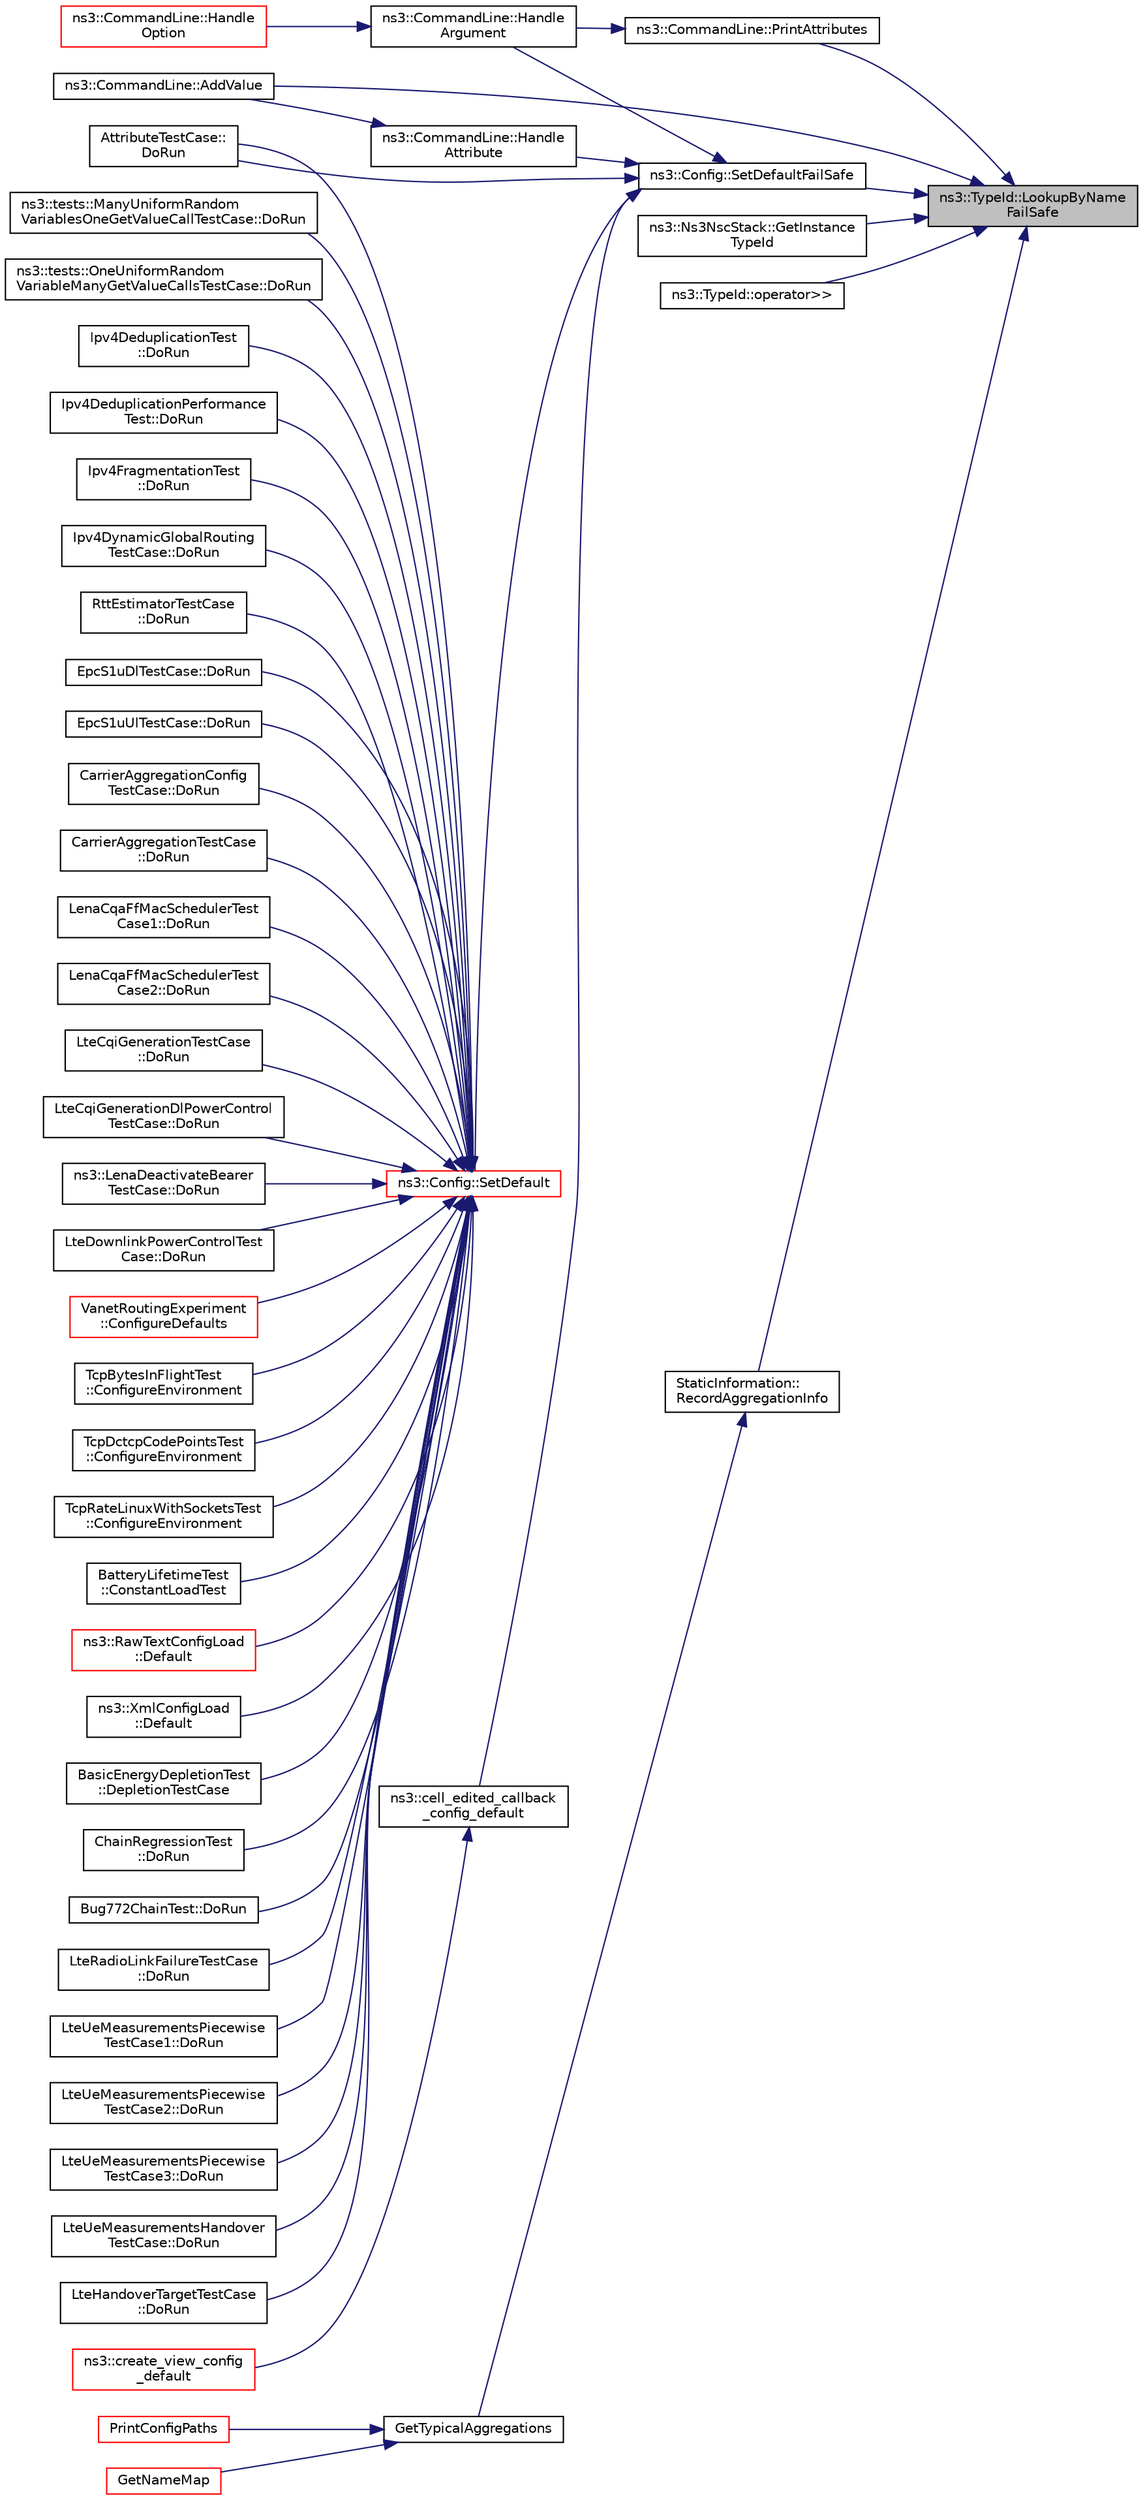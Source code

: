 digraph "ns3::TypeId::LookupByNameFailSafe"
{
 // LATEX_PDF_SIZE
  edge [fontname="Helvetica",fontsize="10",labelfontname="Helvetica",labelfontsize="10"];
  node [fontname="Helvetica",fontsize="10",shape=record];
  rankdir="RL";
  Node1 [label="ns3::TypeId::LookupByName\lFailSafe",height=0.2,width=0.4,color="black", fillcolor="grey75", style="filled", fontcolor="black",tooltip="Get a TypeId by name."];
  Node1 -> Node2 [dir="back",color="midnightblue",fontsize="10",style="solid",fontname="Helvetica"];
  Node2 [label="ns3::CommandLine::AddValue",height=0.2,width=0.4,color="black", fillcolor="white", style="filled",URL="$classns3_1_1_command_line.html#ad66977ccb2c042574cb1831b8c1ad18f",tooltip="Add a program argument as a shorthand for an Attribute."];
  Node1 -> Node3 [dir="back",color="midnightblue",fontsize="10",style="solid",fontname="Helvetica"];
  Node3 [label="ns3::Ns3NscStack::GetInstance\lTypeId",height=0.2,width=0.4,color="black", fillcolor="white", style="filled",URL="$classns3_1_1_ns3_nsc_stack.html#a30539dfb514195745465a3db164caf81",tooltip="Get the most derived TypeId for this Object."];
  Node1 -> Node4 [dir="back",color="midnightblue",fontsize="10",style="solid",fontname="Helvetica"];
  Node4 [label="ns3::TypeId::operator\>\>",height=0.2,width=0.4,color="black", fillcolor="white", style="filled",URL="$classns3_1_1_type_id.html#a27216ec2e66c9ba541a53fd4f2854cb7",tooltip="Input Streamer."];
  Node1 -> Node5 [dir="back",color="midnightblue",fontsize="10",style="solid",fontname="Helvetica"];
  Node5 [label="ns3::CommandLine::PrintAttributes",height=0.2,width=0.4,color="black", fillcolor="white", style="filled",URL="$classns3_1_1_command_line.html#acf37895d9990d95ccdba148ce3df5023",tooltip="Handler for --PrintAttributes: print the attributes for a given type."];
  Node5 -> Node6 [dir="back",color="midnightblue",fontsize="10",style="solid",fontname="Helvetica"];
  Node6 [label="ns3::CommandLine::Handle\lArgument",height=0.2,width=0.4,color="black", fillcolor="white", style="filled",URL="$classns3_1_1_command_line.html#a2aeab054737fb033c45daef519a7c118",tooltip="Match name against the program or general arguments, and dispatch to the appropriate handler."];
  Node6 -> Node7 [dir="back",color="midnightblue",fontsize="10",style="solid",fontname="Helvetica"];
  Node7 [label="ns3::CommandLine::Handle\lOption",height=0.2,width=0.4,color="red", fillcolor="white", style="filled",URL="$classns3_1_1_command_line.html#ab8705cae59cebde344e1b2a8f59f45fc",tooltip="Handle an option in the form param=value."];
  Node1 -> Node9 [dir="back",color="midnightblue",fontsize="10",style="solid",fontname="Helvetica"];
  Node9 [label="StaticInformation::\lRecordAggregationInfo",height=0.2,width=0.4,color="black", fillcolor="white", style="filled",URL="$class_static_information.html#ad942a0f54b7729a0fcbfa12120d4a705",tooltip="Record the a -> b aggregation relation."];
  Node9 -> Node10 [dir="back",color="midnightblue",fontsize="10",style="solid",fontname="Helvetica"];
  Node10 [label="GetTypicalAggregations",height=0.2,width=0.4,color="black", fillcolor="white", style="filled",URL="$print-introspected-doxygen_8cc.html#a02fe4c3d27a24ec2f788eae2631c09bb",tooltip="Register aggregation relationships that are not automatically detected by this introspection program."];
  Node10 -> Node11 [dir="back",color="midnightblue",fontsize="10",style="solid",fontname="Helvetica"];
  Node11 [label="GetNameMap",height=0.2,width=0.4,color="red", fillcolor="white", style="filled",URL="$print-introspected-doxygen_8cc.html#a196946b40d2e3c6afe86088e17076d3e",tooltip="Create a map from the class names to their index in the vector of TypeId's so that the names will end..."];
  Node10 -> Node16 [dir="back",color="midnightblue",fontsize="10",style="solid",fontname="Helvetica"];
  Node16 [label="PrintConfigPaths",height=0.2,width=0.4,color="red", fillcolor="white", style="filled",URL="$print-introspected-doxygen_8cc.html#aca1ed0ddeb1938b79f432a8f05a07905",tooltip="Print config paths."];
  Node1 -> Node17 [dir="back",color="midnightblue",fontsize="10",style="solid",fontname="Helvetica"];
  Node17 [label="ns3::Config::SetDefaultFailSafe",height=0.2,width=0.4,color="black", fillcolor="white", style="filled",URL="$group__config.html#gaf35c9ecdf51c959f397e973f9335de54",tooltip=" "];
  Node17 -> Node18 [dir="back",color="midnightblue",fontsize="10",style="solid",fontname="Helvetica"];
  Node18 [label="ns3::cell_edited_callback\l_config_default",height=0.2,width=0.4,color="black", fillcolor="white", style="filled",URL="$namespacens3.html#ac95d50f779140a767284d124cfea71eb",tooltip="This functions is called whenever there is a change in the value of an attribute If the input value i..."];
  Node18 -> Node19 [dir="back",color="midnightblue",fontsize="10",style="solid",fontname="Helvetica"];
  Node19 [label="ns3::create_view_config\l_default",height=0.2,width=0.4,color="red", fillcolor="white", style="filled",URL="$namespacens3.html#a9b0de38431169a0ec08415d6f1a2fa67",tooltip="This is the main view opening the widget, getting tooltips and drawing the tree of attributes."];
  Node17 -> Node21 [dir="back",color="midnightblue",fontsize="10",style="solid",fontname="Helvetica"];
  Node21 [label="AttributeTestCase::\lDoRun",height=0.2,width=0.4,color="black", fillcolor="white", style="filled",URL="$class_attribute_test_case.html#a8db5186ca421918223b94e2a692c9f90",tooltip="Implementation to actually run this TestCase."];
  Node17 -> Node6 [dir="back",color="midnightblue",fontsize="10",style="solid",fontname="Helvetica"];
  Node17 -> Node22 [dir="back",color="midnightblue",fontsize="10",style="solid",fontname="Helvetica"];
  Node22 [label="ns3::CommandLine::Handle\lAttribute",height=0.2,width=0.4,color="black", fillcolor="white", style="filled",URL="$classns3_1_1_command_line.html#af1fea2680a68a10ce801b1700d0b8693",tooltip="Callback function to handle attributes."];
  Node22 -> Node2 [dir="back",color="midnightblue",fontsize="10",style="solid",fontname="Helvetica"];
  Node17 -> Node23 [dir="back",color="midnightblue",fontsize="10",style="solid",fontname="Helvetica"];
  Node23 [label="ns3::Config::SetDefault",height=0.2,width=0.4,color="red", fillcolor="white", style="filled",URL="$group__config.html#ga2e7882df849d8ba4aaad31c934c40c06",tooltip=" "];
  Node23 -> Node24 [dir="back",color="midnightblue",fontsize="10",style="solid",fontname="Helvetica"];
  Node24 [label="VanetRoutingExperiment\l::ConfigureDefaults",height=0.2,width=0.4,color="red", fillcolor="white", style="filled",URL="$class_vanet_routing_experiment.html#a0d891d71129321919e617f084458a1ce",tooltip="Configure default attributes."];
  Node23 -> Node26 [dir="back",color="midnightblue",fontsize="10",style="solid",fontname="Helvetica"];
  Node26 [label="TcpBytesInFlightTest\l::ConfigureEnvironment",height=0.2,width=0.4,color="black", fillcolor="white", style="filled",URL="$class_tcp_bytes_in_flight_test.html#a09c98c951bad56eff605cffc7f52081d",tooltip="Configure the test."];
  Node23 -> Node27 [dir="back",color="midnightblue",fontsize="10",style="solid",fontname="Helvetica"];
  Node27 [label="TcpDctcpCodePointsTest\l::ConfigureEnvironment",height=0.2,width=0.4,color="black", fillcolor="white", style="filled",URL="$class_tcp_dctcp_code_points_test.html#a00c27c843da67b53450c16f55c4f6c9c",tooltip="Change the configuration of the environment."];
  Node23 -> Node28 [dir="back",color="midnightblue",fontsize="10",style="solid",fontname="Helvetica"];
  Node28 [label="TcpRateLinuxWithSocketsTest\l::ConfigureEnvironment",height=0.2,width=0.4,color="black", fillcolor="white", style="filled",URL="$class_tcp_rate_linux_with_sockets_test.html#afb7f35f5291eed465247cc2a04750597",tooltip="Configure the test."];
  Node23 -> Node29 [dir="back",color="midnightblue",fontsize="10",style="solid",fontname="Helvetica"];
  Node29 [label="BatteryLifetimeTest\l::ConstantLoadTest",height=0.2,width=0.4,color="black", fillcolor="white", style="filled",URL="$class_battery_lifetime_test.html#a5cfb6c588872035454feb525491b1d52",tooltip=" "];
  Node23 -> Node30 [dir="back",color="midnightblue",fontsize="10",style="solid",fontname="Helvetica"];
  Node30 [label="ns3::RawTextConfigLoad\l::Default",height=0.2,width=0.4,color="red", fillcolor="white", style="filled",URL="$classns3_1_1_raw_text_config_load.html#a1a88f7e4c9b2260b70d881f09cdb0f2f",tooltip="Load or save the default values."];
  Node23 -> Node32 [dir="back",color="midnightblue",fontsize="10",style="solid",fontname="Helvetica"];
  Node32 [label="ns3::XmlConfigLoad\l::Default",height=0.2,width=0.4,color="black", fillcolor="white", style="filled",URL="$classns3_1_1_xml_config_load.html#a349463fab8b3214a009e916e4cf57f14",tooltip="Load or save the default values."];
  Node23 -> Node33 [dir="back",color="midnightblue",fontsize="10",style="solid",fontname="Helvetica"];
  Node33 [label="BasicEnergyDepletionTest\l::DepletionTestCase",height=0.2,width=0.4,color="black", fillcolor="white", style="filled",URL="$class_basic_energy_depletion_test.html#a933f0ff2e50a5dc64b4312619405a05a",tooltip=" "];
  Node23 -> Node34 [dir="back",color="midnightblue",fontsize="10",style="solid",fontname="Helvetica"];
  Node34 [label="ChainRegressionTest\l::DoRun",height=0.2,width=0.4,color="black", fillcolor="white", style="filled",URL="$class_chain_regression_test.html#a51aa3cae551407ee6a6f346c30e3cc43",tooltip="Go."];
  Node23 -> Node35 [dir="back",color="midnightblue",fontsize="10",style="solid",fontname="Helvetica"];
  Node35 [label="Bug772ChainTest::DoRun",height=0.2,width=0.4,color="black", fillcolor="white", style="filled",URL="$class_bug772_chain_test.html#a28c0cb91d146d6b3fdfb86dc8dc1f5b6",tooltip="Go."];
  Node23 -> Node36 [dir="back",color="midnightblue",fontsize="10",style="solid",fontname="Helvetica"];
  Node36 [label="LteRadioLinkFailureTestCase\l::DoRun",height=0.2,width=0.4,color="black", fillcolor="white", style="filled",URL="$class_lte_radio_link_failure_test_case.html#ae7e2b1f96fbb5c77477c9b5b5905f347",tooltip="Setup the simulation according to the configuration set by the class constructor, run it,..."];
  Node23 -> Node37 [dir="back",color="midnightblue",fontsize="10",style="solid",fontname="Helvetica"];
  Node37 [label="LteUeMeasurementsPiecewise\lTestCase1::DoRun",height=0.2,width=0.4,color="black", fillcolor="white", style="filled",URL="$class_lte_ue_measurements_piecewise_test_case1.html#a76f2ad9d43e2fb22c37e4e8763296a5f",tooltip="Setup the simulation with the intended UE measurement reporting configuration, run it,..."];
  Node23 -> Node38 [dir="back",color="midnightblue",fontsize="10",style="solid",fontname="Helvetica"];
  Node38 [label="LteUeMeasurementsPiecewise\lTestCase2::DoRun",height=0.2,width=0.4,color="black", fillcolor="white", style="filled",URL="$class_lte_ue_measurements_piecewise_test_case2.html#aa3d0caf8f82d095e8c85434b294482b6",tooltip="Setup the simulation with the intended UE measurement reporting configuration, run it,..."];
  Node23 -> Node39 [dir="back",color="midnightblue",fontsize="10",style="solid",fontname="Helvetica"];
  Node39 [label="LteUeMeasurementsPiecewise\lTestCase3::DoRun",height=0.2,width=0.4,color="black", fillcolor="white", style="filled",URL="$class_lte_ue_measurements_piecewise_test_case3.html#a6bacaed252d2a27bff51d1a690d6c9ef",tooltip="Setup the simulation with the intended UE measurement reporting configuration, run it,..."];
  Node23 -> Node40 [dir="back",color="midnightblue",fontsize="10",style="solid",fontname="Helvetica"];
  Node40 [label="LteUeMeasurementsHandover\lTestCase::DoRun",height=0.2,width=0.4,color="black", fillcolor="white", style="filled",URL="$class_lte_ue_measurements_handover_test_case.html#ae81c492f54cd25f174b26310458a7e5f",tooltip="Setup the simulation with the intended UE measurement reporting configuration, run it,..."];
  Node23 -> Node41 [dir="back",color="midnightblue",fontsize="10",style="solid",fontname="Helvetica"];
  Node41 [label="LteHandoverTargetTestCase\l::DoRun",height=0.2,width=0.4,color="black", fillcolor="white", style="filled",URL="$class_lte_handover_target_test_case.html#adc2ffaf5e89accdbf70756ad9a92ce2c",tooltip="Run a simulation of a micro-cell network using the parameters provided to the constructor function."];
  Node23 -> Node21 [dir="back",color="midnightblue",fontsize="10",style="solid",fontname="Helvetica"];
  Node23 -> Node42 [dir="back",color="midnightblue",fontsize="10",style="solid",fontname="Helvetica"];
  Node42 [label="ns3::tests::ManyUniformRandom\lVariablesOneGetValueCallTestCase::DoRun",height=0.2,width=0.4,color="black", fillcolor="white", style="filled",URL="$classns3_1_1tests_1_1_many_uniform_random_variables_one_get_value_call_test_case.html#aad4b9d26cda45c28dc443600c2da4710",tooltip="Implementation to actually run this TestCase."];
  Node23 -> Node43 [dir="back",color="midnightblue",fontsize="10",style="solid",fontname="Helvetica"];
  Node43 [label="ns3::tests::OneUniformRandom\lVariableManyGetValueCallsTestCase::DoRun",height=0.2,width=0.4,color="black", fillcolor="white", style="filled",URL="$classns3_1_1tests_1_1_one_uniform_random_variable_many_get_value_calls_test_case.html#a212d5f4fbd2fd6cd1ae40b214d84a009",tooltip="Implementation to actually run this TestCase."];
  Node23 -> Node44 [dir="back",color="midnightblue",fontsize="10",style="solid",fontname="Helvetica"];
  Node44 [label="Ipv4DeduplicationTest\l::DoRun",height=0.2,width=0.4,color="black", fillcolor="white", style="filled",URL="$class_ipv4_deduplication_test.html#a5e5727b7b8436191367a912d0e1a16e3",tooltip="Implementation to actually run this TestCase."];
  Node23 -> Node45 [dir="back",color="midnightblue",fontsize="10",style="solid",fontname="Helvetica"];
  Node45 [label="Ipv4DeduplicationPerformance\lTest::DoRun",height=0.2,width=0.4,color="black", fillcolor="white", style="filled",URL="$class_ipv4_deduplication_performance_test.html#a31518001eb022fe1f91e769de0595883",tooltip="Implementation to actually run this TestCase."];
  Node23 -> Node46 [dir="back",color="midnightblue",fontsize="10",style="solid",fontname="Helvetica"];
  Node46 [label="Ipv4FragmentationTest\l::DoRun",height=0.2,width=0.4,color="black", fillcolor="white", style="filled",URL="$class_ipv4_fragmentation_test.html#abe15a9d41a354bd95bf8c0b1622a54cb",tooltip="Implementation to actually run this TestCase."];
  Node23 -> Node47 [dir="back",color="midnightblue",fontsize="10",style="solid",fontname="Helvetica"];
  Node47 [label="Ipv4DynamicGlobalRouting\lTestCase::DoRun",height=0.2,width=0.4,color="black", fillcolor="white", style="filled",URL="$class_ipv4_dynamic_global_routing_test_case.html#a376bd2f408504237fdfac663598fb6c6",tooltip="Implementation to actually run this TestCase."];
  Node23 -> Node48 [dir="back",color="midnightblue",fontsize="10",style="solid",fontname="Helvetica"];
  Node48 [label="RttEstimatorTestCase\l::DoRun",height=0.2,width=0.4,color="black", fillcolor="white", style="filled",URL="$class_rtt_estimator_test_case.html#a0f7b32f862450cf750923c9be8ec0918",tooltip="Implementation to actually run this TestCase."];
  Node23 -> Node49 [dir="back",color="midnightblue",fontsize="10",style="solid",fontname="Helvetica"];
  Node49 [label="EpcS1uDlTestCase::DoRun",height=0.2,width=0.4,color="black", fillcolor="white", style="filled",URL="$class_epc_s1u_dl_test_case.html#a2ac9313672e6c5e2a5a33f98a77ffec2",tooltip="Implementation to actually run this TestCase."];
  Node23 -> Node50 [dir="back",color="midnightblue",fontsize="10",style="solid",fontname="Helvetica"];
  Node50 [label="EpcS1uUlTestCase::DoRun",height=0.2,width=0.4,color="black", fillcolor="white", style="filled",URL="$class_epc_s1u_ul_test_case.html#a6fa27997312de46d9b0f3ab2221a24fa",tooltip="Implementation to actually run this TestCase."];
  Node23 -> Node51 [dir="back",color="midnightblue",fontsize="10",style="solid",fontname="Helvetica"];
  Node51 [label="CarrierAggregationConfig\lTestCase::DoRun",height=0.2,width=0.4,color="black", fillcolor="white", style="filled",URL="$class_carrier_aggregation_config_test_case.html#a5bfcc4f06b1d52f4d9ca12481a1fe09c",tooltip="Implementation to actually run this TestCase."];
  Node23 -> Node52 [dir="back",color="midnightblue",fontsize="10",style="solid",fontname="Helvetica"];
  Node52 [label="CarrierAggregationTestCase\l::DoRun",height=0.2,width=0.4,color="black", fillcolor="white", style="filled",URL="$class_carrier_aggregation_test_case.html#a20f3e28f3a6dd2919e51e508b78afa59",tooltip="Implementation to actually run this TestCase."];
  Node23 -> Node53 [dir="back",color="midnightblue",fontsize="10",style="solid",fontname="Helvetica"];
  Node53 [label="LenaCqaFfMacSchedulerTest\lCase1::DoRun",height=0.2,width=0.4,color="black", fillcolor="white", style="filled",URL="$class_lena_cqa_ff_mac_scheduler_test_case1.html#a91b3e2ef4ff292dbeda5559ff0eae1e6",tooltip="Implementation to actually run this TestCase."];
  Node23 -> Node54 [dir="back",color="midnightblue",fontsize="10",style="solid",fontname="Helvetica"];
  Node54 [label="LenaCqaFfMacSchedulerTest\lCase2::DoRun",height=0.2,width=0.4,color="black", fillcolor="white", style="filled",URL="$class_lena_cqa_ff_mac_scheduler_test_case2.html#a773e8490a80a3afe50adf54d713d3e4a",tooltip="Implementation to actually run this TestCase."];
  Node23 -> Node55 [dir="back",color="midnightblue",fontsize="10",style="solid",fontname="Helvetica"];
  Node55 [label="LteCqiGenerationTestCase\l::DoRun",height=0.2,width=0.4,color="black", fillcolor="white", style="filled",URL="$class_lte_cqi_generation_test_case.html#a263a0f3670c23e42ed3feb7d353bdd09",tooltip="Implementation to actually run this TestCase."];
  Node23 -> Node56 [dir="back",color="midnightblue",fontsize="10",style="solid",fontname="Helvetica"];
  Node56 [label="LteCqiGenerationDlPowerControl\lTestCase::DoRun",height=0.2,width=0.4,color="black", fillcolor="white", style="filled",URL="$class_lte_cqi_generation_dl_power_control_test_case.html#a8a6ba5e52123fc8ed0deb9014a8b0591",tooltip="Implementation to actually run this TestCase."];
  Node23 -> Node57 [dir="back",color="midnightblue",fontsize="10",style="solid",fontname="Helvetica"];
  Node57 [label="ns3::LenaDeactivateBearer\lTestCase::DoRun",height=0.2,width=0.4,color="black", fillcolor="white", style="filled",URL="$classns3_1_1_lena_deactivate_bearer_test_case.html#a214d777e46f96b701efdfd360871f53f",tooltip="Implementation to actually run this TestCase."];
  Node23 -> Node58 [dir="back",color="midnightblue",fontsize="10",style="solid",fontname="Helvetica"];
  Node58 [label="LteDownlinkPowerControlTest\lCase::DoRun",height=0.2,width=0.4,color="black", fillcolor="white", style="filled",URL="$class_lte_downlink_power_control_test_case.html#a2eb1e31f7313f51061d8aa950d3f4268",tooltip="Implementation to actually run this TestCase."];
}
